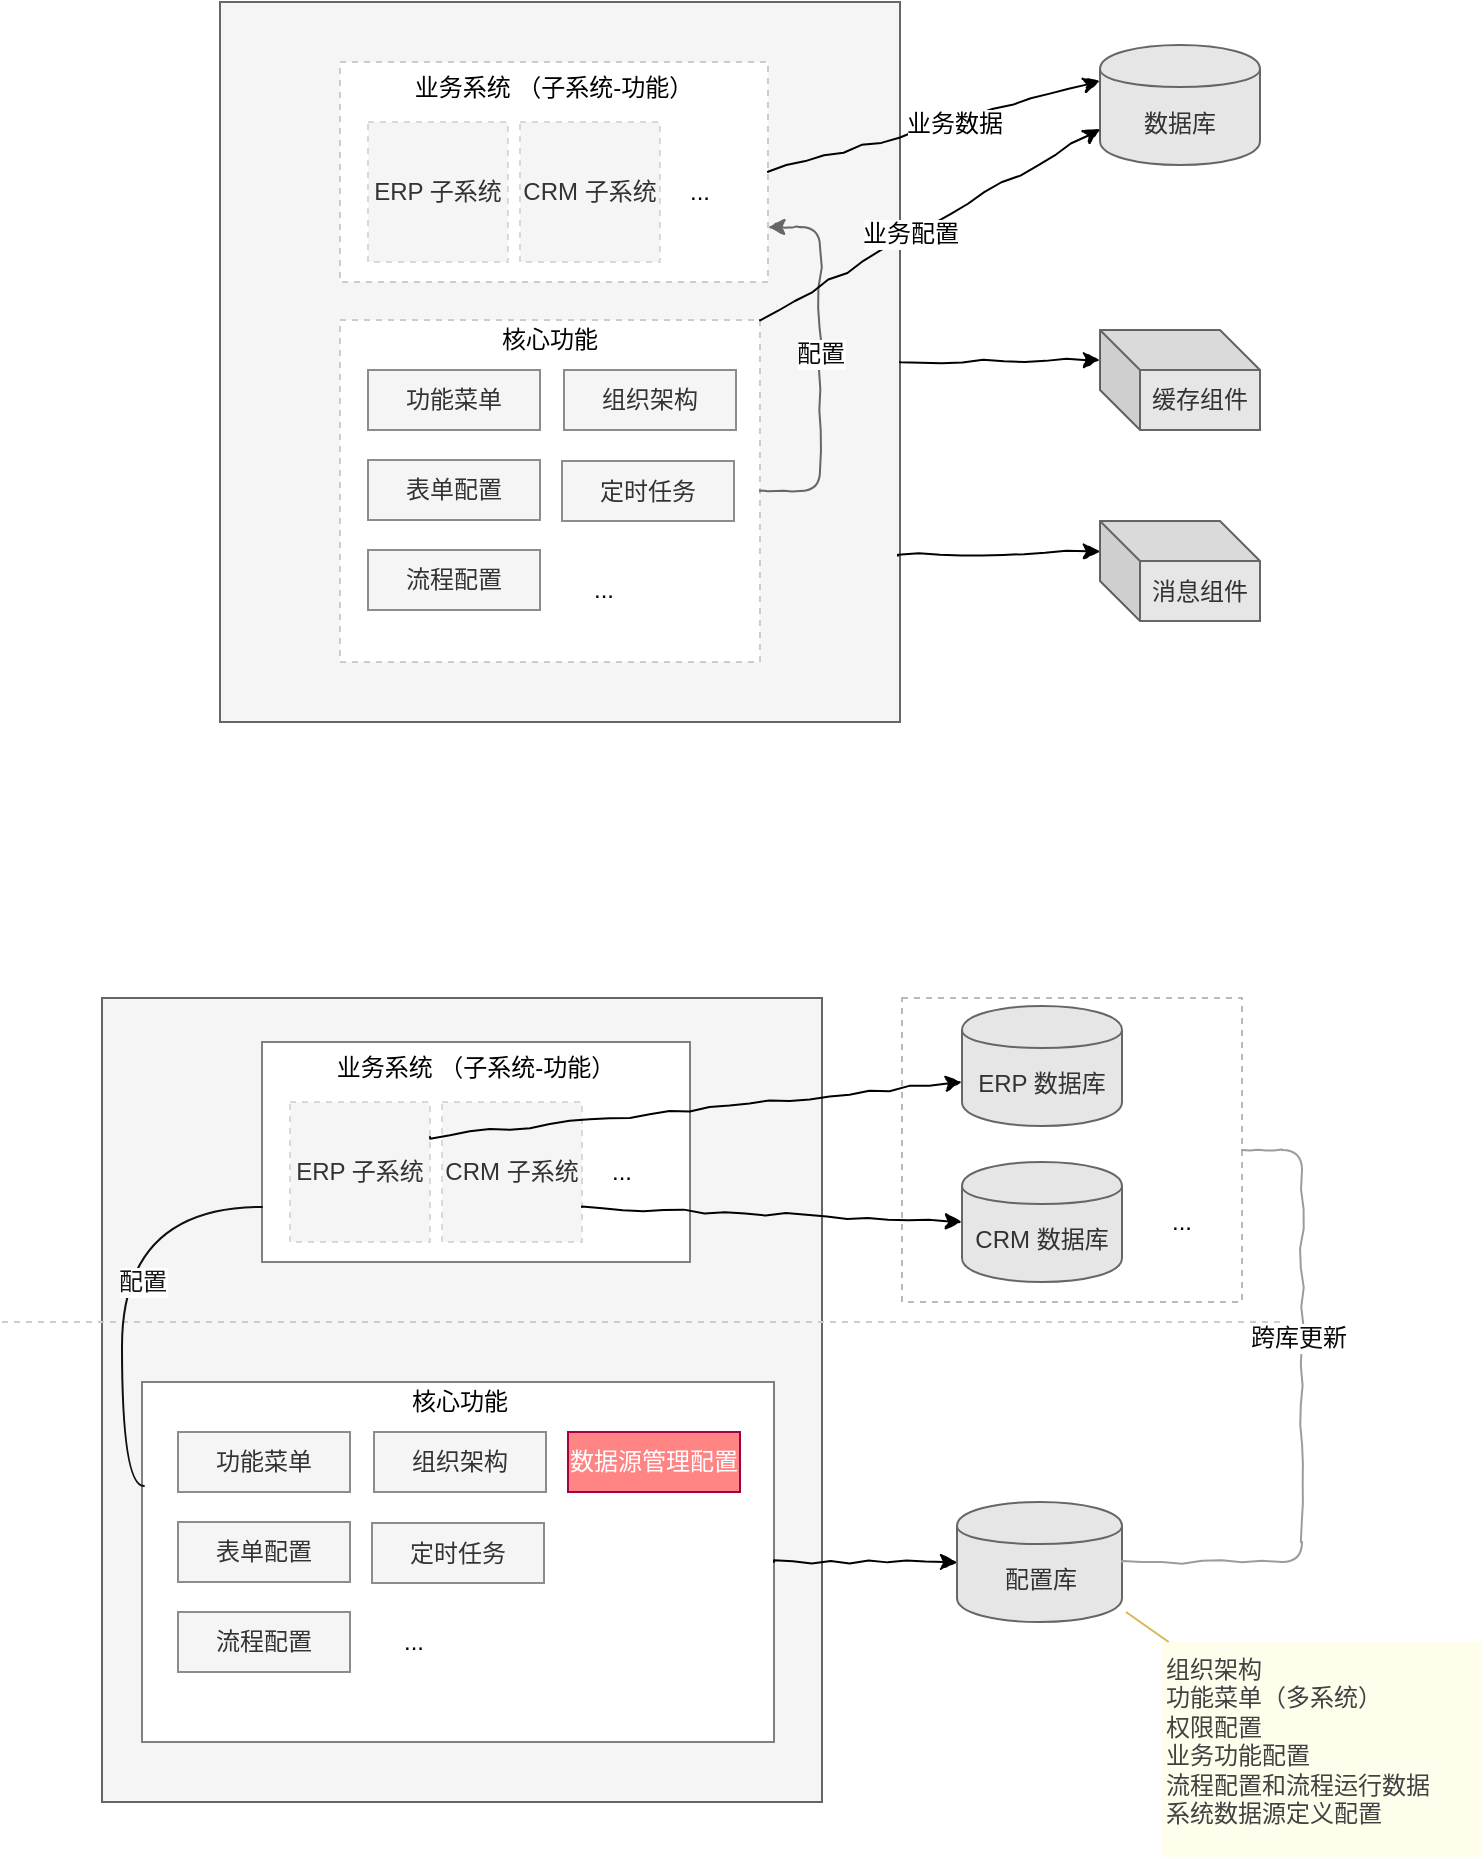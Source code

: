 <mxfile version="12.9.3" type="github">
  <diagram id="brTCYtf2TPWAmigMn0IH" name="第 1 页">
    <mxGraphModel dx="1432" dy="762" grid="1" gridSize="10" guides="1" tooltips="1" connect="1" arrows="1" fold="1" page="1" pageScale="1" pageWidth="827" pageHeight="1169" math="0" shadow="0">
      <root>
        <mxCell id="0" />
        <mxCell id="1" parent="0" />
        <mxCell id="SQgpO2C7iJvkAOr_sDY4-64" value="" style="group;dashed=1;strokeColor=none;" vertex="1" connectable="0" parent="1">
          <mxGeometry x="149" y="40" width="520" height="360" as="geometry" />
        </mxCell>
        <mxCell id="SQgpO2C7iJvkAOr_sDY4-25" value="&lt;br&gt;&lt;br&gt;&lt;br&gt;" style="whiteSpace=wrap;html=1;fillColor=#f5f5f5;strokeColor=#666666;fontColor=#333333;" vertex="1" parent="SQgpO2C7iJvkAOr_sDY4-64">
          <mxGeometry width="340" height="360" as="geometry" />
        </mxCell>
        <mxCell id="SQgpO2C7iJvkAOr_sDY4-19" value="&lt;br&gt;&lt;br&gt;&lt;br&gt;" style="whiteSpace=wrap;html=1;dashed=1;strokeColor=#CCCCCC;" vertex="1" parent="SQgpO2C7iJvkAOr_sDY4-64">
          <mxGeometry x="60" y="159" width="210" height="171" as="geometry" />
        </mxCell>
        <mxCell id="SQgpO2C7iJvkAOr_sDY4-8" value="数据库" style="shape=cylinder;whiteSpace=wrap;html=1;boundedLbl=1;backgroundOutline=1;fillColor=#E6E6E6;strokeColor=#666666;fontColor=#333333;" vertex="1" parent="SQgpO2C7iJvkAOr_sDY4-64">
          <mxGeometry x="440" y="21.5" width="80" height="60" as="geometry" />
        </mxCell>
        <mxCell id="SQgpO2C7iJvkAOr_sDY4-20" value="功能菜单" style="rounded=0;whiteSpace=wrap;html=1;fillColor=#f5f5f5;strokeColor=#8C8C8C;fontColor=#333333;" vertex="1" parent="SQgpO2C7iJvkAOr_sDY4-64">
          <mxGeometry x="74" y="184" width="86" height="30" as="geometry" />
        </mxCell>
        <mxCell id="SQgpO2C7iJvkAOr_sDY4-21" value="组织架构" style="rounded=0;whiteSpace=wrap;html=1;fillColor=#f5f5f5;strokeColor=#8C8C8C;fontColor=#333333;" vertex="1" parent="SQgpO2C7iJvkAOr_sDY4-64">
          <mxGeometry x="172" y="184" width="86" height="30" as="geometry" />
        </mxCell>
        <mxCell id="SQgpO2C7iJvkAOr_sDY4-22" value="表单配置" style="rounded=0;whiteSpace=wrap;html=1;fillColor=#f5f5f5;strokeColor=#8C8C8C;fontColor=#333333;" vertex="1" parent="SQgpO2C7iJvkAOr_sDY4-64">
          <mxGeometry x="74" y="229" width="86" height="30" as="geometry" />
        </mxCell>
        <mxCell id="SQgpO2C7iJvkAOr_sDY4-23" value="流程配置" style="rounded=0;whiteSpace=wrap;html=1;fillColor=#f5f5f5;strokeColor=#8C8C8C;fontColor=#333333;" vertex="1" parent="SQgpO2C7iJvkAOr_sDY4-64">
          <mxGeometry x="74" y="274" width="86" height="30" as="geometry" />
        </mxCell>
        <mxCell id="SQgpO2C7iJvkAOr_sDY4-27" value="&lt;br&gt;&lt;br&gt;&lt;br&gt;" style="whiteSpace=wrap;html=1;dashed=1;strokeColor=#CCCCCC;" vertex="1" parent="SQgpO2C7iJvkAOr_sDY4-64">
          <mxGeometry x="60" y="30" width="214" height="110" as="geometry" />
        </mxCell>
        <mxCell id="SQgpO2C7iJvkAOr_sDY4-28" value="业务系统 （子系统-功能）" style="text;html=1;strokeColor=none;fillColor=none;align=center;verticalAlign=middle;whiteSpace=wrap;rounded=0;dashed=1;" vertex="1" parent="SQgpO2C7iJvkAOr_sDY4-64">
          <mxGeometry x="92" y="33" width="150" height="20" as="geometry" />
        </mxCell>
        <mxCell id="SQgpO2C7iJvkAOr_sDY4-35" value="ERP 子系统" style="rounded=0;whiteSpace=wrap;html=1;fillColor=#f5f5f5;strokeColor=#D9D9D9;fontColor=#333333;dashed=1;" vertex="1" parent="SQgpO2C7iJvkAOr_sDY4-64">
          <mxGeometry x="74" y="60" width="70" height="70" as="geometry" />
        </mxCell>
        <mxCell id="SQgpO2C7iJvkAOr_sDY4-36" value="CRM 子系统" style="rounded=0;whiteSpace=wrap;html=1;fillColor=#f5f5f5;strokeColor=#D9D9D9;fontColor=#333333;dashed=1;" vertex="1" parent="SQgpO2C7iJvkAOr_sDY4-64">
          <mxGeometry x="150" y="60" width="70" height="70" as="geometry" />
        </mxCell>
        <mxCell id="SQgpO2C7iJvkAOr_sDY4-37" value="核心功能" style="text;html=1;strokeColor=none;fillColor=none;align=center;verticalAlign=middle;whiteSpace=wrap;rounded=0;dashed=1;" vertex="1" parent="SQgpO2C7iJvkAOr_sDY4-64">
          <mxGeometry x="90" y="159" width="150" height="20" as="geometry" />
        </mxCell>
        <mxCell id="SQgpO2C7iJvkAOr_sDY4-38" value="" style="endArrow=classic;html=1;exitX=1;exitY=0.5;exitDx=0;exitDy=0;edgeStyle=orthogonalEdgeStyle;entryX=1;entryY=0.75;entryDx=0;entryDy=0;elbow=vertical;comic=1;strokeColor=#666666;" edge="1" parent="SQgpO2C7iJvkAOr_sDY4-64" source="SQgpO2C7iJvkAOr_sDY4-19" target="SQgpO2C7iJvkAOr_sDY4-27">
          <mxGeometry width="50" height="50" relative="1" as="geometry">
            <mxPoint x="250" y="330" as="sourcePoint" />
            <mxPoint x="-100" y="220" as="targetPoint" />
            <Array as="points">
              <mxPoint x="300" y="245" />
              <mxPoint x="300" y="113" />
            </Array>
          </mxGeometry>
        </mxCell>
        <mxCell id="SQgpO2C7iJvkAOr_sDY4-39" value="配置" style="text;html=1;align=center;verticalAlign=middle;resizable=0;points=[];labelBackgroundColor=#ffffff;fontColor=#0A0A0A;" vertex="1" connectable="0" parent="SQgpO2C7iJvkAOr_sDY4-38">
          <mxGeometry x="0.113" relative="1" as="geometry">
            <mxPoint y="5.5" as="offset" />
          </mxGeometry>
        </mxCell>
        <mxCell id="SQgpO2C7iJvkAOr_sDY4-40" value="定时任务" style="rounded=0;whiteSpace=wrap;html=1;fillColor=#f5f5f5;strokeColor=#8C8C8C;fontColor=#333333;" vertex="1" parent="SQgpO2C7iJvkAOr_sDY4-64">
          <mxGeometry x="171" y="229.5" width="86" height="30" as="geometry" />
        </mxCell>
        <mxCell id="SQgpO2C7iJvkAOr_sDY4-44" value="" style="endArrow=classic;html=1;exitX=1;exitY=0;exitDx=0;exitDy=0;entryX=0;entryY=0.7;entryDx=0;entryDy=0;comic=1;" edge="1" parent="SQgpO2C7iJvkAOr_sDY4-64" source="SQgpO2C7iJvkAOr_sDY4-19" target="SQgpO2C7iJvkAOr_sDY4-8">
          <mxGeometry width="50" height="50" relative="1" as="geometry">
            <mxPoint x="250" y="330" as="sourcePoint" />
            <mxPoint x="300" y="280" as="targetPoint" />
          </mxGeometry>
        </mxCell>
        <mxCell id="SQgpO2C7iJvkAOr_sDY4-49" value="业务配置" style="text;html=1;align=center;verticalAlign=middle;resizable=0;points=[];labelBackgroundColor=#ffffff;" vertex="1" connectable="0" parent="SQgpO2C7iJvkAOr_sDY4-44">
          <mxGeometry x="-0.115" y="1" relative="1" as="geometry">
            <mxPoint as="offset" />
          </mxGeometry>
        </mxCell>
        <mxCell id="SQgpO2C7iJvkAOr_sDY4-48" value="" style="endArrow=classic;html=1;exitX=1;exitY=0.5;exitDx=0;exitDy=0;entryX=0;entryY=0.3;entryDx=0;entryDy=0;comic=1;" edge="1" parent="SQgpO2C7iJvkAOr_sDY4-64" source="SQgpO2C7iJvkAOr_sDY4-27" target="SQgpO2C7iJvkAOr_sDY4-8">
          <mxGeometry width="50" height="50" relative="1" as="geometry">
            <mxPoint x="250" y="330" as="sourcePoint" />
            <mxPoint x="300" y="280" as="targetPoint" />
          </mxGeometry>
        </mxCell>
        <mxCell id="SQgpO2C7iJvkAOr_sDY4-50" value="业务数据" style="text;html=1;align=center;verticalAlign=middle;resizable=0;points=[];labelBackgroundColor=#ffffff;" vertex="1" connectable="0" parent="SQgpO2C7iJvkAOr_sDY4-48">
          <mxGeometry x="0.109" y="-1" relative="1" as="geometry">
            <mxPoint as="offset" />
          </mxGeometry>
        </mxCell>
        <mxCell id="SQgpO2C7iJvkAOr_sDY4-51" value="缓存组件" style="shape=cube;whiteSpace=wrap;html=1;boundedLbl=1;backgroundOutline=1;darkOpacity=0.05;darkOpacity2=0.1;fillColor=#E6E6E6;strokeColor=#666666;fontColor=#333333;" vertex="1" parent="SQgpO2C7iJvkAOr_sDY4-64">
          <mxGeometry x="440" y="164" width="80" height="50" as="geometry" />
        </mxCell>
        <mxCell id="SQgpO2C7iJvkAOr_sDY4-52" value="消息组件" style="shape=cube;whiteSpace=wrap;html=1;boundedLbl=1;backgroundOutline=1;darkOpacity=0.05;darkOpacity2=0.1;fillColor=#E6E6E6;strokeColor=#666666;fontColor=#333333;" vertex="1" parent="SQgpO2C7iJvkAOr_sDY4-64">
          <mxGeometry x="440" y="259.5" width="80" height="50" as="geometry" />
        </mxCell>
        <mxCell id="SQgpO2C7iJvkAOr_sDY4-55" value="" style="endArrow=classic;html=1;exitX=1;exitY=0.5;exitDx=0;exitDy=0;entryX=0;entryY=0;entryDx=0;entryDy=15;entryPerimeter=0;comic=1;" edge="1" parent="SQgpO2C7iJvkAOr_sDY4-64" source="SQgpO2C7iJvkAOr_sDY4-25" target="SQgpO2C7iJvkAOr_sDY4-51">
          <mxGeometry width="50" height="50" relative="1" as="geometry">
            <mxPoint x="250" y="330" as="sourcePoint" />
            <mxPoint x="300" y="280" as="targetPoint" />
          </mxGeometry>
        </mxCell>
        <mxCell id="SQgpO2C7iJvkAOr_sDY4-56" value="" style="endArrow=classic;html=1;exitX=0.997;exitY=0.769;exitDx=0;exitDy=0;entryX=0;entryY=0;entryDx=0;entryDy=15;entryPerimeter=0;comic=1;exitPerimeter=0;" edge="1" parent="SQgpO2C7iJvkAOr_sDY4-64" source="SQgpO2C7iJvkAOr_sDY4-25" target="SQgpO2C7iJvkAOr_sDY4-52">
          <mxGeometry width="50" height="50" relative="1" as="geometry">
            <mxPoint x="300" y="210" as="sourcePoint" />
            <mxPoint x="490" y="239" as="targetPoint" />
          </mxGeometry>
        </mxCell>
        <mxCell id="SQgpO2C7iJvkAOr_sDY4-63" value="..." style="text;html=1;strokeColor=none;fillColor=none;align=center;verticalAlign=middle;whiteSpace=wrap;rounded=0;" vertex="1" parent="SQgpO2C7iJvkAOr_sDY4-64">
          <mxGeometry x="220" y="85" width="40" height="20" as="geometry" />
        </mxCell>
        <mxCell id="SQgpO2C7iJvkAOr_sDY4-65" value="..." style="text;html=1;strokeColor=none;fillColor=none;align=center;verticalAlign=middle;whiteSpace=wrap;rounded=0;" vertex="1" parent="SQgpO2C7iJvkAOr_sDY4-64">
          <mxGeometry x="172" y="284" width="40" height="20" as="geometry" />
        </mxCell>
        <mxCell id="SQgpO2C7iJvkAOr_sDY4-105" value="" style="group" vertex="1" connectable="0" parent="1">
          <mxGeometry x="40" y="538" width="740" height="429.5" as="geometry" />
        </mxCell>
        <mxCell id="SQgpO2C7iJvkAOr_sDY4-97" value="&lt;br&gt;&lt;br&gt;&lt;br&gt;" style="whiteSpace=wrap;html=1;dashed=1;strokeColor=#BABABA;" vertex="1" parent="SQgpO2C7iJvkAOr_sDY4-105">
          <mxGeometry x="450" width="170" height="152" as="geometry" />
        </mxCell>
        <mxCell id="SQgpO2C7iJvkAOr_sDY4-85" value="&lt;br&gt;&lt;br&gt;&lt;br&gt;" style="whiteSpace=wrap;html=1;fillColor=#f5f5f5;strokeColor=#666666;fontColor=#333333;" vertex="1" parent="SQgpO2C7iJvkAOr_sDY4-105">
          <mxGeometry x="50" width="360" height="402" as="geometry" />
        </mxCell>
        <mxCell id="SQgpO2C7iJvkAOr_sDY4-71" value="" style="group;fillColor=#999999;" vertex="1" connectable="0" parent="SQgpO2C7iJvkAOr_sDY4-105">
          <mxGeometry x="130" y="22" width="214" height="110" as="geometry" />
        </mxCell>
        <mxCell id="SQgpO2C7iJvkAOr_sDY4-66" value="&lt;br&gt;&lt;br&gt;&lt;br&gt;" style="whiteSpace=wrap;html=1;strokeColor=#808080;" vertex="1" parent="SQgpO2C7iJvkAOr_sDY4-71">
          <mxGeometry width="214" height="110" as="geometry" />
        </mxCell>
        <mxCell id="SQgpO2C7iJvkAOr_sDY4-67" value="业务系统 （子系统-功能）" style="text;html=1;strokeColor=none;fillColor=none;align=center;verticalAlign=middle;whiteSpace=wrap;rounded=0;dashed=1;" vertex="1" parent="SQgpO2C7iJvkAOr_sDY4-71">
          <mxGeometry x="32" y="3" width="150" height="20" as="geometry" />
        </mxCell>
        <mxCell id="SQgpO2C7iJvkAOr_sDY4-68" value="ERP 子系统" style="rounded=0;whiteSpace=wrap;html=1;fillColor=#f5f5f5;strokeColor=#D9D9D9;fontColor=#333333;dashed=1;" vertex="1" parent="SQgpO2C7iJvkAOr_sDY4-71">
          <mxGeometry x="14" y="30" width="70" height="70" as="geometry" />
        </mxCell>
        <mxCell id="SQgpO2C7iJvkAOr_sDY4-69" value="CRM 子系统" style="rounded=0;whiteSpace=wrap;html=1;fillColor=#f5f5f5;strokeColor=#D9D9D9;fontColor=#333333;dashed=1;" vertex="1" parent="SQgpO2C7iJvkAOr_sDY4-71">
          <mxGeometry x="90" y="30" width="70" height="70" as="geometry" />
        </mxCell>
        <mxCell id="SQgpO2C7iJvkAOr_sDY4-70" value="..." style="text;html=1;strokeColor=none;fillColor=none;align=center;verticalAlign=middle;whiteSpace=wrap;rounded=0;" vertex="1" parent="SQgpO2C7iJvkAOr_sDY4-71">
          <mxGeometry x="160" y="55" width="40" height="20" as="geometry" />
        </mxCell>
        <mxCell id="SQgpO2C7iJvkAOr_sDY4-72" value="ERP 数据库" style="shape=cylinder;whiteSpace=wrap;html=1;boundedLbl=1;backgroundOutline=1;fillColor=#E6E6E6;strokeColor=#666666;fontColor=#333333;" vertex="1" parent="SQgpO2C7iJvkAOr_sDY4-105">
          <mxGeometry x="480" y="4" width="80" height="60" as="geometry" />
        </mxCell>
        <mxCell id="SQgpO2C7iJvkAOr_sDY4-73" value="&lt;br&gt;&lt;br&gt;&lt;br&gt;" style="whiteSpace=wrap;html=1;strokeColor=#808080;" vertex="1" parent="SQgpO2C7iJvkAOr_sDY4-105">
          <mxGeometry x="70" y="192" width="316" height="180" as="geometry" />
        </mxCell>
        <mxCell id="SQgpO2C7iJvkAOr_sDY4-74" value="功能菜单" style="rounded=0;whiteSpace=wrap;html=1;fillColor=#f5f5f5;strokeColor=#8C8C8C;fontColor=#333333;" vertex="1" parent="SQgpO2C7iJvkAOr_sDY4-105">
          <mxGeometry x="88" y="217" width="86" height="30" as="geometry" />
        </mxCell>
        <mxCell id="SQgpO2C7iJvkAOr_sDY4-75" value="组织架构" style="rounded=0;whiteSpace=wrap;html=1;fillColor=#f5f5f5;strokeColor=#8C8C8C;fontColor=#333333;" vertex="1" parent="SQgpO2C7iJvkAOr_sDY4-105">
          <mxGeometry x="186" y="217" width="86" height="30" as="geometry" />
        </mxCell>
        <mxCell id="SQgpO2C7iJvkAOr_sDY4-76" value="表单配置" style="rounded=0;whiteSpace=wrap;html=1;fillColor=#f5f5f5;strokeColor=#8C8C8C;fontColor=#333333;" vertex="1" parent="SQgpO2C7iJvkAOr_sDY4-105">
          <mxGeometry x="88" y="262" width="86" height="30" as="geometry" />
        </mxCell>
        <mxCell id="SQgpO2C7iJvkAOr_sDY4-77" value="流程配置" style="rounded=0;whiteSpace=wrap;html=1;fillColor=#f5f5f5;strokeColor=#8C8C8C;fontColor=#333333;" vertex="1" parent="SQgpO2C7iJvkAOr_sDY4-105">
          <mxGeometry x="88" y="307" width="86" height="30" as="geometry" />
        </mxCell>
        <mxCell id="SQgpO2C7iJvkAOr_sDY4-78" value="核心功能" style="text;html=1;strokeColor=none;fillColor=none;align=center;verticalAlign=middle;whiteSpace=wrap;rounded=0;dashed=1;" vertex="1" parent="SQgpO2C7iJvkAOr_sDY4-105">
          <mxGeometry x="154" y="192" width="150" height="20" as="geometry" />
        </mxCell>
        <mxCell id="SQgpO2C7iJvkAOr_sDY4-79" value="定时任务" style="rounded=0;whiteSpace=wrap;html=1;fillColor=#f5f5f5;strokeColor=#8C8C8C;fontColor=#333333;" vertex="1" parent="SQgpO2C7iJvkAOr_sDY4-105">
          <mxGeometry x="185" y="262.5" width="86" height="30" as="geometry" />
        </mxCell>
        <mxCell id="SQgpO2C7iJvkAOr_sDY4-80" value="..." style="text;html=1;strokeColor=none;fillColor=none;align=center;verticalAlign=middle;whiteSpace=wrap;rounded=0;" vertex="1" parent="SQgpO2C7iJvkAOr_sDY4-105">
          <mxGeometry x="186" y="312" width="40" height="20" as="geometry" />
        </mxCell>
        <mxCell id="SQgpO2C7iJvkAOr_sDY4-81" value="配置库" style="shape=cylinder;whiteSpace=wrap;html=1;boundedLbl=1;backgroundOutline=1;fillColor=#E6E6E6;strokeColor=#666666;fontColor=#333333;" vertex="1" parent="SQgpO2C7iJvkAOr_sDY4-105">
          <mxGeometry x="477.5" y="252" width="82.5" height="60" as="geometry" />
        </mxCell>
        <mxCell id="SQgpO2C7iJvkAOr_sDY4-84" value="CRM 数据库" style="shape=cylinder;whiteSpace=wrap;html=1;boundedLbl=1;backgroundOutline=1;fillColor=#E6E6E6;strokeColor=#666666;fontColor=#333333;" vertex="1" parent="SQgpO2C7iJvkAOr_sDY4-105">
          <mxGeometry x="480" y="82" width="80" height="60" as="geometry" />
        </mxCell>
        <mxCell id="SQgpO2C7iJvkAOr_sDY4-86" value="数据源管理配置" style="rounded=0;whiteSpace=wrap;html=1;fillColor=#FF8585;strokeColor=#A50040;fontColor=#ffffff;" vertex="1" parent="SQgpO2C7iJvkAOr_sDY4-105">
          <mxGeometry x="283" y="217" width="86" height="30" as="geometry" />
        </mxCell>
        <mxCell id="SQgpO2C7iJvkAOr_sDY4-87" value="" style="endArrow=none;html=1;strokeColor=#CCCCCC;fontColor=#0A0A0A;dashed=1;" edge="1" parent="SQgpO2C7iJvkAOr_sDY4-105">
          <mxGeometry width="50" height="50" relative="1" as="geometry">
            <mxPoint y="162" as="sourcePoint" />
            <mxPoint x="640" y="162" as="targetPoint" />
          </mxGeometry>
        </mxCell>
        <mxCell id="SQgpO2C7iJvkAOr_sDY4-90" value="组织架构&lt;br&gt;功能菜单（多系统）&lt;br&gt;权限配置&lt;br&gt;业务功能配置&lt;br&gt;流程配置和流程运行数据&lt;br&gt;系统数据源定义配置" style="text;html=1;strokeColor=none;fillColor=#FFFEED;align=left;verticalAlign=top;whiteSpace=wrap;rounded=0;gradientColor=none;textDirection=ltr;fontColor=#424242;" vertex="1" parent="SQgpO2C7iJvkAOr_sDY4-105">
          <mxGeometry x="580" y="322" width="160" height="107.5" as="geometry" />
        </mxCell>
        <mxCell id="SQgpO2C7iJvkAOr_sDY4-93" value="" style="endArrow=classic;html=1;exitX=1;exitY=0.25;exitDx=0;exitDy=0;entryX=0;entryY=0;entryDx=0;entryDy=15;entryPerimeter=0;comic=1;" edge="1" parent="SQgpO2C7iJvkAOr_sDY4-105" source="SQgpO2C7iJvkAOr_sDY4-68">
          <mxGeometry width="50" height="50" relative="1" as="geometry">
            <mxPoint x="380" y="43" as="sourcePoint" />
            <mxPoint x="480" y="42" as="targetPoint" />
          </mxGeometry>
        </mxCell>
        <mxCell id="SQgpO2C7iJvkAOr_sDY4-94" value="" style="endArrow=classic;html=1;exitX=1;exitY=0.75;exitDx=0;exitDy=0;entryX=0;entryY=0.5;entryDx=0;entryDy=0;comic=1;" edge="1" parent="SQgpO2C7iJvkAOr_sDY4-105" source="SQgpO2C7iJvkAOr_sDY4-69" target="SQgpO2C7iJvkAOr_sDY4-84">
          <mxGeometry width="50" height="50" relative="1" as="geometry">
            <mxPoint x="224" y="79.5" as="sourcePoint" />
            <mxPoint x="490" y="52" as="targetPoint" />
          </mxGeometry>
        </mxCell>
        <mxCell id="SQgpO2C7iJvkAOr_sDY4-95" value="" style="endArrow=classic;html=1;exitX=1;exitY=0.5;exitDx=0;exitDy=0;entryX=0;entryY=0.5;entryDx=0;entryDy=0;comic=1;" edge="1" parent="SQgpO2C7iJvkAOr_sDY4-105" source="SQgpO2C7iJvkAOr_sDY4-73" target="SQgpO2C7iJvkAOr_sDY4-81">
          <mxGeometry width="50" height="50" relative="1" as="geometry">
            <mxPoint x="234" y="89.5" as="sourcePoint" />
            <mxPoint x="500" y="62" as="targetPoint" />
          </mxGeometry>
        </mxCell>
        <mxCell id="SQgpO2C7iJvkAOr_sDY4-98" value="..." style="text;html=1;strokeColor=none;fillColor=none;align=center;verticalAlign=middle;whiteSpace=wrap;rounded=0;" vertex="1" parent="SQgpO2C7iJvkAOr_sDY4-105">
          <mxGeometry x="570" y="102" width="40" height="20" as="geometry" />
        </mxCell>
        <mxCell id="SQgpO2C7iJvkAOr_sDY4-100" value="" style="endArrow=none;html=1;strokeColor=#9C9C9C;fontColor=#0A0A0A;entryX=1;entryY=0.5;entryDx=0;entryDy=0;exitX=1;exitY=0.5;exitDx=0;exitDy=0;edgeStyle=orthogonalEdgeStyle;comic=1;" edge="1" parent="SQgpO2C7iJvkAOr_sDY4-105" source="SQgpO2C7iJvkAOr_sDY4-81" target="SQgpO2C7iJvkAOr_sDY4-97">
          <mxGeometry width="50" height="50" relative="1" as="geometry">
            <mxPoint x="430" y="282" as="sourcePoint" />
            <mxPoint x="480" y="232" as="targetPoint" />
            <Array as="points">
              <mxPoint x="650" y="282" />
              <mxPoint x="650" y="76" />
            </Array>
          </mxGeometry>
        </mxCell>
        <mxCell id="SQgpO2C7iJvkAOr_sDY4-101" value="跨库更新" style="text;html=1;align=center;verticalAlign=middle;resizable=0;points=[];labelBackgroundColor=#ffffff;fontColor=#0A0A0A;" vertex="1" connectable="0" parent="SQgpO2C7iJvkAOr_sDY4-100">
          <mxGeometry x="0.243" y="2" relative="1" as="geometry">
            <mxPoint as="offset" />
          </mxGeometry>
        </mxCell>
        <mxCell id="SQgpO2C7iJvkAOr_sDY4-102" value="" style="endArrow=none;html=1;strokeColor=#d6b656;fontColor=#0A0A0A;exitX=1.024;exitY=0.917;exitDx=0;exitDy=0;exitPerimeter=0;fillColor=#fff2cc;" edge="1" parent="SQgpO2C7iJvkAOr_sDY4-105" source="SQgpO2C7iJvkAOr_sDY4-81" target="SQgpO2C7iJvkAOr_sDY4-90">
          <mxGeometry width="50" height="50" relative="1" as="geometry">
            <mxPoint x="430" y="182" as="sourcePoint" />
            <mxPoint x="480" y="132" as="targetPoint" />
          </mxGeometry>
        </mxCell>
        <mxCell id="SQgpO2C7iJvkAOr_sDY4-103" value="" style="endArrow=none;html=1;strokeColor=#0F0F0F;fontColor=#141414;exitX=0;exitY=0.75;exitDx=0;exitDy=0;entryX=0.003;entryY=0.289;entryDx=0;entryDy=0;entryPerimeter=0;edgeStyle=orthogonalEdgeStyle;comic=1;curved=1;" edge="1" parent="SQgpO2C7iJvkAOr_sDY4-105" source="SQgpO2C7iJvkAOr_sDY4-66" target="SQgpO2C7iJvkAOr_sDY4-73">
          <mxGeometry width="50" height="50" relative="1" as="geometry">
            <mxPoint x="430" y="182" as="sourcePoint" />
            <mxPoint x="480" y="132" as="targetPoint" />
          </mxGeometry>
        </mxCell>
        <mxCell id="SQgpO2C7iJvkAOr_sDY4-104" value="&lt;font color=&quot;#141414&quot;&gt;配置&lt;/font&gt;" style="text;html=1;align=center;verticalAlign=middle;resizable=0;points=[];labelBackgroundColor=#ffffff;fontColor=#949494;" vertex="1" connectable="0" parent="SQgpO2C7iJvkAOr_sDY4-103">
          <mxGeometry x="-0.556" y="32" relative="1" as="geometry">
            <mxPoint x="-11" y="5.5" as="offset" />
          </mxGeometry>
        </mxCell>
      </root>
    </mxGraphModel>
  </diagram>
</mxfile>
